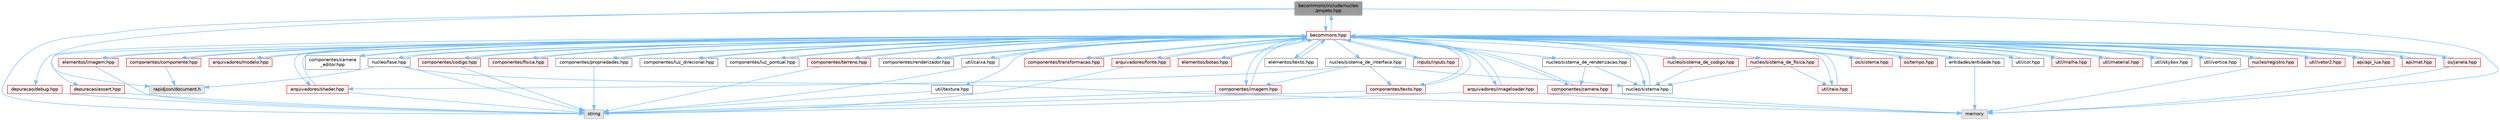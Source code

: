 digraph "becommons/include/nucleo/projeto.hpp"
{
 // LATEX_PDF_SIZE
  bgcolor="transparent";
  edge [fontname=Helvetica,fontsize=10,labelfontname=Helvetica,labelfontsize=10];
  node [fontname=Helvetica,fontsize=10,shape=box,height=0.2,width=0.4];
  Node1 [id="Node000001",label="becommons/include/nucleo\l/projeto.hpp",height=0.2,width=0.4,color="gray40", fillcolor="grey60", style="filled", fontcolor="black",tooltip="Gerencia configurações do projeto."];
  Node1 -> Node2 [id="edge1_Node000001_Node000002",color="steelblue1",style="solid",tooltip=" "];
  Node2 [id="Node000002",label="string",height=0.2,width=0.4,color="grey60", fillcolor="#E0E0E0", style="filled",tooltip=" "];
  Node1 -> Node3 [id="edge2_Node000001_Node000003",color="steelblue1",style="solid",tooltip=" "];
  Node3 [id="Node000003",label="rapidjson/document.h",height=0.2,width=0.4,color="grey60", fillcolor="#E0E0E0", style="filled",tooltip=" "];
  Node1 -> Node4 [id="edge3_Node000001_Node000004",color="steelblue1",style="solid",tooltip=" "];
  Node4 [id="Node000004",label="memory",height=0.2,width=0.4,color="grey60", fillcolor="#E0E0E0", style="filled",tooltip=" "];
  Node1 -> Node5 [id="edge4_Node000001_Node000005",color="steelblue1",style="solid",tooltip=" "];
  Node5 [id="Node000005",label="becommons.hpp",height=0.2,width=0.4,color="red", fillcolor="#FFF0F0", style="filled",URL="$becommons_8hpp.html",tooltip=" "];
  Node5 -> Node6 [id="edge5_Node000005_Node000006",color="steelblue1",style="solid",tooltip=" "];
  Node6 [id="Node000006",label="api/api_lua.hpp",height=0.2,width=0.4,color="red", fillcolor="#FFF0F0", style="filled",URL="$api__lua_8hpp.html",tooltip="Gerencia a configuração do luabridge para api lua."];
  Node6 -> Node5 [id="edge6_Node000006_Node000005",color="steelblue1",style="solid",tooltip=" "];
  Node5 -> Node11 [id="edge7_Node000005_Node000011",color="steelblue1",style="solid",tooltip=" "];
  Node11 [id="Node000011",label="api/mat.hpp",height=0.2,width=0.4,color="red", fillcolor="#FFF0F0", style="filled",URL="$mat_8hpp.html",tooltip="Gerencia funçoes matemáticas."];
  Node11 -> Node5 [id="edge8_Node000011_Node000005",color="steelblue1",style="solid",tooltip=" "];
  Node5 -> Node14 [id="edge9_Node000005_Node000014",color="steelblue1",style="solid",tooltip=" "];
  Node14 [id="Node000014",label="arquivadores/fonte.hpp",height=0.2,width=0.4,color="red", fillcolor="#FFF0F0", style="filled",URL="$fonte_8hpp.html",tooltip="Define estruturas básicas para renderização de textos."];
  Node14 -> Node2 [id="edge10_Node000014_Node000002",color="steelblue1",style="solid",tooltip=" "];
  Node14 -> Node5 [id="edge11_Node000014_Node000005",color="steelblue1",style="solid",tooltip=" "];
  Node5 -> Node18 [id="edge12_Node000005_Node000018",color="steelblue1",style="solid",tooltip=" "];
  Node18 [id="Node000018",label="arquivadores/imageloader.hpp",height=0.2,width=0.4,color="red", fillcolor="#FFF0F0", style="filled",URL="$imageloader_8hpp.html",tooltip="Gerencia as imagems/texturas carregadas na engine."];
  Node18 -> Node2 [id="edge13_Node000018_Node000002",color="steelblue1",style="solid",tooltip=" "];
  Node18 -> Node4 [id="edge14_Node000018_Node000004",color="steelblue1",style="solid",tooltip=" "];
  Node18 -> Node5 [id="edge15_Node000018_Node000005",color="steelblue1",style="solid",tooltip=" "];
  Node5 -> Node23 [id="edge16_Node000005_Node000023",color="steelblue1",style="solid",tooltip=" "];
  Node23 [id="Node000023",label="arquivadores/modelo.hpp",height=0.2,width=0.4,color="red", fillcolor="#FFF0F0", style="filled",URL="$modelo_8hpp.html",tooltip="Carrega um modelo usando a biblioteca assimp com base em um diretório."];
  Node23 -> Node5 [id="edge17_Node000023_Node000005",color="steelblue1",style="solid",tooltip=" "];
  Node5 -> Node25 [id="edge18_Node000005_Node000025",color="steelblue1",style="solid",tooltip=" "];
  Node25 [id="Node000025",label="arquivadores/shader.hpp",height=0.2,width=0.4,color="red", fillcolor="#FFF0F0", style="filled",URL="$shader_8hpp.html",tooltip="Gerencia os shaders GLSL."];
  Node25 -> Node2 [id="edge19_Node000025_Node000002",color="steelblue1",style="solid",tooltip=" "];
  Node25 -> Node5 [id="edge20_Node000025_Node000005",color="steelblue1",style="solid",tooltip=" "];
  Node5 -> Node31 [id="edge21_Node000005_Node000031",color="steelblue1",style="solid",tooltip=" "];
  Node31 [id="Node000031",label="componentes/camera.hpp",height=0.2,width=0.4,color="red", fillcolor="#FFF0F0", style="filled",URL="$camera_8hpp.html",tooltip="Estrutura básica de câmera."];
  Node31 -> Node4 [id="edge22_Node000031_Node000004",color="steelblue1",style="solid",tooltip=" "];
  Node31 -> Node5 [id="edge23_Node000031_Node000005",color="steelblue1",style="solid",tooltip=" "];
  Node5 -> Node34 [id="edge24_Node000005_Node000034",color="steelblue1",style="solid",tooltip=" "];
  Node34 [id="Node000034",label="componentes/camera\l_editor.hpp",height=0.2,width=0.4,color="grey40", fillcolor="white", style="filled",URL="$camera__editor_8hpp.html",tooltip=" "];
  Node34 -> Node5 [id="edge25_Node000034_Node000005",color="steelblue1",style="solid",tooltip=" "];
  Node5 -> Node35 [id="edge26_Node000005_Node000035",color="steelblue1",style="solid",tooltip=" "];
  Node35 [id="Node000035",label="componentes/codigo.hpp",height=0.2,width=0.4,color="red", fillcolor="#FFF0F0", style="filled",URL="$codigo_8hpp.html",tooltip="Componente de código para entidades ECS."];
  Node35 -> Node2 [id="edge27_Node000035_Node000002",color="steelblue1",style="solid",tooltip=" "];
  Node35 -> Node5 [id="edge28_Node000035_Node000005",color="steelblue1",style="solid",tooltip=" "];
  Node5 -> Node37 [id="edge29_Node000005_Node000037",color="steelblue1",style="solid",tooltip=" "];
  Node37 [id="Node000037",label="componentes/componente.hpp",height=0.2,width=0.4,color="red", fillcolor="#FFF0F0", style="filled",URL="$componente_8hpp.html",tooltip="Estrutura base para componetes."];
  Node37 -> Node3 [id="edge30_Node000037_Node000003",color="steelblue1",style="solid",tooltip=" "];
  Node37 -> Node5 [id="edge31_Node000037_Node000005",color="steelblue1",style="solid",tooltip=" "];
  Node5 -> Node41 [id="edge32_Node000005_Node000041",color="steelblue1",style="solid",tooltip=" "];
  Node41 [id="Node000041",label="componentes/fisica.hpp",height=0.2,width=0.4,color="red", fillcolor="#FFF0F0", style="filled",URL="$fisica_8hpp.html",tooltip="Componente de física para entidades ECS."];
  Node41 -> Node5 [id="edge33_Node000041_Node000005",color="steelblue1",style="solid",tooltip=" "];
  Node5 -> Node42 [id="edge34_Node000005_Node000042",color="steelblue1",style="solid",tooltip=" "];
  Node42 [id="Node000042",label="componentes/imagem.hpp",height=0.2,width=0.4,color="red", fillcolor="#FFF0F0", style="filled",URL="$componentes_2imagem_8hpp.html",tooltip=" "];
  Node42 -> Node2 [id="edge35_Node000042_Node000002",color="steelblue1",style="solid",tooltip=" "];
  Node42 -> Node5 [id="edge36_Node000042_Node000005",color="steelblue1",style="solid",tooltip=" "];
  Node5 -> Node43 [id="edge37_Node000005_Node000043",color="steelblue1",style="solid",tooltip=" "];
  Node43 [id="Node000043",label="componentes/luz_direcional.hpp",height=0.2,width=0.4,color="grey40", fillcolor="white", style="filled",URL="$luz__direcional_8hpp.html",tooltip=" "];
  Node43 -> Node5 [id="edge38_Node000043_Node000005",color="steelblue1",style="solid",tooltip=" "];
  Node5 -> Node44 [id="edge39_Node000005_Node000044",color="steelblue1",style="solid",tooltip=" "];
  Node44 [id="Node000044",label="componentes/luz_pontual.hpp",height=0.2,width=0.4,color="grey40", fillcolor="white", style="filled",URL="$luz__pontual_8hpp.html",tooltip=" "];
  Node44 -> Node5 [id="edge40_Node000044_Node000005",color="steelblue1",style="solid",tooltip=" "];
  Node5 -> Node45 [id="edge41_Node000005_Node000045",color="steelblue1",style="solid",tooltip=" "];
  Node45 [id="Node000045",label="componentes/propriedades.hpp",height=0.2,width=0.4,color="grey40", fillcolor="white", style="filled",URL="$propriedades_8hpp.html",tooltip=" "];
  Node45 -> Node2 [id="edge42_Node000045_Node000002",color="steelblue1",style="solid",tooltip=" "];
  Node45 -> Node5 [id="edge43_Node000045_Node000005",color="steelblue1",style="solid",tooltip=" "];
  Node5 -> Node46 [id="edge44_Node000005_Node000046",color="steelblue1",style="solid",tooltip=" "];
  Node46 [id="Node000046",label="componentes/renderizador.hpp",height=0.2,width=0.4,color="grey40", fillcolor="white", style="filled",URL="$renderizador_8hpp.html",tooltip=" "];
  Node46 -> Node5 [id="edge45_Node000046_Node000005",color="steelblue1",style="solid",tooltip=" "];
  Node5 -> Node47 [id="edge46_Node000005_Node000047",color="steelblue1",style="solid",tooltip=" "];
  Node47 [id="Node000047",label="componentes/terreno.hpp",height=0.2,width=0.4,color="red", fillcolor="#FFF0F0", style="filled",URL="$terreno_8hpp.html",tooltip=" "];
  Node47 -> Node2 [id="edge47_Node000047_Node000002",color="steelblue1",style="solid",tooltip=" "];
  Node47 -> Node5 [id="edge48_Node000047_Node000005",color="steelblue1",style="solid",tooltip=" "];
  Node5 -> Node48 [id="edge49_Node000005_Node000048",color="steelblue1",style="solid",tooltip=" "];
  Node48 [id="Node000048",label="componentes/texto.hpp",height=0.2,width=0.4,color="red", fillcolor="#FFF0F0", style="filled",URL="$componentes_2texto_8hpp.html",tooltip=" "];
  Node48 -> Node2 [id="edge50_Node000048_Node000002",color="steelblue1",style="solid",tooltip=" "];
  Node48 -> Node5 [id="edge51_Node000048_Node000005",color="steelblue1",style="solid",tooltip=" "];
  Node5 -> Node49 [id="edge52_Node000005_Node000049",color="steelblue1",style="solid",tooltip=" "];
  Node49 [id="Node000049",label="componentes/transformacao.hpp",height=0.2,width=0.4,color="red", fillcolor="#FFF0F0", style="filled",URL="$transformacao_8hpp.html",tooltip="Calcula a mtriz de modelo para um objeto 3d qualquer."];
  Node49 -> Node5 [id="edge53_Node000049_Node000005",color="steelblue1",style="solid",tooltip=" "];
  Node5 -> Node53 [id="edge54_Node000005_Node000053",color="steelblue1",style="solid",tooltip=" "];
  Node53 [id="Node000053",label="depuracao/debug.hpp",height=0.2,width=0.4,color="red", fillcolor="#FFF0F0", style="filled",URL="$debug_8hpp.html",tooltip=" "];
  Node53 -> Node2 [id="edge55_Node000053_Node000002",color="steelblue1",style="solid",tooltip=" "];
  Node5 -> Node54 [id="edge56_Node000005_Node000054",color="steelblue1",style="solid",tooltip=" "];
  Node54 [id="Node000054",label="depuracao/assert.hpp",height=0.2,width=0.4,color="red", fillcolor="#FFF0F0", style="filled",URL="$assert_8hpp.html",tooltip=" "];
  Node54 -> Node2 [id="edge57_Node000054_Node000002",color="steelblue1",style="solid",tooltip=" "];
  Node5 -> Node57 [id="edge58_Node000005_Node000057",color="steelblue1",style="solid",tooltip=" "];
  Node57 [id="Node000057",label="elementos/botao.hpp",height=0.2,width=0.4,color="red", fillcolor="#FFF0F0", style="filled",URL="$botao_8hpp.html",tooltip=" "];
  Node57 -> Node5 [id="edge59_Node000057_Node000005",color="steelblue1",style="solid",tooltip=" "];
  Node5 -> Node59 [id="edge60_Node000005_Node000059",color="steelblue1",style="solid",tooltip=" "];
  Node59 [id="Node000059",label="elementos/imagem.hpp",height=0.2,width=0.4,color="red", fillcolor="#FFF0F0", style="filled",URL="$elementos_2imagem_8hpp.html",tooltip="Gerencia a configuração do luabridge para api lua."];
  Node59 -> Node2 [id="edge61_Node000059_Node000002",color="steelblue1",style="solid",tooltip=" "];
  Node59 -> Node5 [id="edge62_Node000059_Node000005",color="steelblue1",style="solid",tooltip=" "];
  Node5 -> Node60 [id="edge63_Node000005_Node000060",color="steelblue1",style="solid",tooltip=" "];
  Node60 [id="Node000060",label="elementos/texto.hpp",height=0.2,width=0.4,color="grey40", fillcolor="white", style="filled",URL="$elementos_2texto_8hpp.html",tooltip=" "];
  Node60 -> Node5 [id="edge64_Node000060_Node000005",color="steelblue1",style="solid",tooltip=" "];
  Node5 -> Node61 [id="edge65_Node000005_Node000061",color="steelblue1",style="solid",tooltip=" "];
  Node61 [id="Node000061",label="entidades/entidade.hpp",height=0.2,width=0.4,color="grey40", fillcolor="white", style="filled",URL="$entidade_8hpp.html",tooltip="Inclusoes e defini��es relacionadas � entidade."];
  Node61 -> Node4 [id="edge66_Node000061_Node000004",color="steelblue1",style="solid",tooltip=" "];
  Node61 -> Node5 [id="edge67_Node000061_Node000005",color="steelblue1",style="solid",tooltip=" "];
  Node5 -> Node62 [id="edge68_Node000005_Node000062",color="steelblue1",style="solid",tooltip=" "];
  Node62 [id="Node000062",label="inputs/inputs.hpp",height=0.2,width=0.4,color="red", fillcolor="#FFF0F0", style="filled",URL="$inputs_8hpp.html",tooltip=" "];
  Node62 -> Node5 [id="edge69_Node000062_Node000005",color="steelblue1",style="solid",tooltip=" "];
  Node5 -> Node63 [id="edge70_Node000005_Node000063",color="steelblue1",style="solid",tooltip=" "];
  Node63 [id="Node000063",label="nucleo/fase.hpp",height=0.2,width=0.4,color="grey40", fillcolor="white", style="filled",URL="$fase_8hpp.html",tooltip="Gerencia sistemas numa fase."];
  Node63 -> Node2 [id="edge71_Node000063_Node000002",color="steelblue1",style="solid",tooltip=" "];
  Node63 -> Node4 [id="edge72_Node000063_Node000004",color="steelblue1",style="solid",tooltip=" "];
  Node63 -> Node3 [id="edge73_Node000063_Node000003",color="steelblue1",style="solid",tooltip=" "];
  Node63 -> Node5 [id="edge74_Node000063_Node000005",color="steelblue1",style="solid",tooltip=" "];
  Node5 -> Node1 [id="edge75_Node000005_Node000001",color="steelblue1",style="solid",tooltip=" "];
  Node5 -> Node64 [id="edge76_Node000005_Node000064",color="steelblue1",style="solid",tooltip=" "];
  Node64 [id="Node000064",label="nucleo/registro.hpp",height=0.2,width=0.4,color="red", fillcolor="#FFF0F0", style="filled",URL="$registro_8hpp.html",tooltip="Inclusoes e definições relacionadas à registro."];
  Node64 -> Node4 [id="edge77_Node000064_Node000004",color="steelblue1",style="solid",tooltip=" "];
  Node64 -> Node5 [id="edge78_Node000064_Node000005",color="steelblue1",style="solid",tooltip=" "];
  Node5 -> Node66 [id="edge79_Node000005_Node000066",color="steelblue1",style="solid",tooltip=" "];
  Node66 [id="Node000066",label="nucleo/sistema.hpp",height=0.2,width=0.4,color="grey40", fillcolor="white", style="filled",URL="$nucleo_2sistema_8hpp.html",tooltip=" "];
  Node66 -> Node5 [id="edge80_Node000066_Node000005",color="steelblue1",style="solid",tooltip=" "];
  Node5 -> Node67 [id="edge81_Node000005_Node000067",color="steelblue1",style="solid",tooltip=" "];
  Node67 [id="Node000067",label="nucleo/sistema_de_codigo.hpp",height=0.2,width=0.4,color="red", fillcolor="#FFF0F0", style="filled",URL="$sistema__de__codigo_8hpp.html",tooltip=" "];
  Node67 -> Node66 [id="edge82_Node000067_Node000066",color="steelblue1",style="solid",tooltip=" "];
  Node5 -> Node70 [id="edge83_Node000005_Node000070",color="steelblue1",style="solid",tooltip=" "];
  Node70 [id="Node000070",label="nucleo/sistema_de_fisica.hpp",height=0.2,width=0.4,color="red", fillcolor="#FFF0F0", style="filled",URL="$sistema__de__fisica_8hpp.html",tooltip="Gerencia a fisica de jogo com o bullet3."];
  Node70 -> Node66 [id="edge84_Node000070_Node000066",color="steelblue1",style="solid",tooltip=" "];
  Node70 -> Node71 [id="edge85_Node000070_Node000071",color="steelblue1",style="solid",tooltip=" "];
  Node71 [id="Node000071",label="util/raio.hpp",height=0.2,width=0.4,color="red", fillcolor="#FFF0F0", style="filled",URL="$raio_8hpp.html",tooltip=" "];
  Node71 -> Node5 [id="edge86_Node000071_Node000005",color="steelblue1",style="solid",tooltip=" "];
  Node5 -> Node72 [id="edge87_Node000005_Node000072",color="steelblue1",style="solid",tooltip=" "];
  Node72 [id="Node000072",label="nucleo/sistema_de_interface.hpp",height=0.2,width=0.4,color="grey40", fillcolor="white", style="filled",URL="$sistema__de__interface_8hpp.html",tooltip=" "];
  Node72 -> Node66 [id="edge88_Node000072_Node000066",color="steelblue1",style="solid",tooltip=" "];
  Node72 -> Node25 [id="edge89_Node000072_Node000025",color="steelblue1",style="solid",tooltip=" "];
  Node72 -> Node48 [id="edge90_Node000072_Node000048",color="steelblue1",style="solid",tooltip=" "];
  Node72 -> Node42 [id="edge91_Node000072_Node000042",color="steelblue1",style="solid",tooltip=" "];
  Node5 -> Node73 [id="edge92_Node000005_Node000073",color="steelblue1",style="solid",tooltip=" "];
  Node73 [id="Node000073",label="nucleo/sistema_de_renderizacao.hpp",height=0.2,width=0.4,color="grey40", fillcolor="white", style="filled",URL="$sistema__de__renderizacao_8hpp.html",tooltip="Gerencia a renderizacao."];
  Node73 -> Node66 [id="edge93_Node000073_Node000066",color="steelblue1",style="solid",tooltip=" "];
  Node73 -> Node31 [id="edge94_Node000073_Node000031",color="steelblue1",style="solid",tooltip=" "];
  Node5 -> Node74 [id="edge95_Node000005_Node000074",color="steelblue1",style="solid",tooltip=" "];
  Node74 [id="Node000074",label="os/janela.hpp",height=0.2,width=0.4,color="red", fillcolor="#FFF0F0", style="filled",URL="$janela_8hpp.html",tooltip="Inicia e gerencia janela glfw."];
  Node74 -> Node4 [id="edge96_Node000074_Node000004",color="steelblue1",style="solid",tooltip=" "];
  Node74 -> Node5 [id="edge97_Node000074_Node000005",color="steelblue1",style="solid",tooltip=" "];
  Node5 -> Node75 [id="edge98_Node000005_Node000075",color="steelblue1",style="solid",tooltip=" "];
  Node75 [id="Node000075",label="os/sistema.hpp",height=0.2,width=0.4,color="red", fillcolor="#FFF0F0", style="filled",URL="$os_2sistema_8hpp.html",tooltip="funçoes do sistema"];
  Node75 -> Node5 [id="edge99_Node000075_Node000005",color="steelblue1",style="solid",tooltip=" "];
  Node5 -> Node78 [id="edge100_Node000005_Node000078",color="steelblue1",style="solid",tooltip=" "];
  Node78 [id="Node000078",label="os/tempo.hpp",height=0.2,width=0.4,color="red", fillcolor="#FFF0F0", style="filled",URL="$tempo_8hpp.html",tooltip="Inicia e gerencia o tempo."];
  Node78 -> Node5 [id="edge101_Node000078_Node000005",color="steelblue1",style="solid",tooltip=" "];
  Node5 -> Node80 [id="edge102_Node000005_Node000080",color="steelblue1",style="solid",tooltip=" "];
  Node80 [id="Node000080",label="util/caixa.hpp",height=0.2,width=0.4,color="grey40", fillcolor="white", style="filled",URL="$caixa_8hpp.html",tooltip=" "];
  Node80 -> Node2 [id="edge103_Node000080_Node000002",color="steelblue1",style="solid",tooltip=" "];
  Node80 -> Node5 [id="edge104_Node000080_Node000005",color="steelblue1",style="solid",tooltip=" "];
  Node5 -> Node81 [id="edge105_Node000005_Node000081",color="steelblue1",style="solid",tooltip=" "];
  Node81 [id="Node000081",label="util/cor.hpp",height=0.2,width=0.4,color="grey40", fillcolor="white", style="filled",URL="$cor_8hpp.html",tooltip=" "];
  Node81 -> Node5 [id="edge106_Node000081_Node000005",color="steelblue1",style="solid",tooltip=" "];
  Node5 -> Node82 [id="edge107_Node000005_Node000082",color="steelblue1",style="solid",tooltip=" "];
  Node82 [id="Node000082",label="util/malha.hpp",height=0.2,width=0.4,color="red", fillcolor="#FFF0F0", style="filled",URL="$malha_8hpp.html",tooltip=" "];
  Node82 -> Node5 [id="edge108_Node000082_Node000005",color="steelblue1",style="solid",tooltip=" "];
  Node5 -> Node83 [id="edge109_Node000005_Node000083",color="steelblue1",style="solid",tooltip=" "];
  Node83 [id="Node000083",label="util/material.hpp",height=0.2,width=0.4,color="red", fillcolor="#FFF0F0", style="filled",URL="$material_8hpp.html",tooltip=" "];
  Node83 -> Node5 [id="edge110_Node000083_Node000005",color="steelblue1",style="solid",tooltip=" "];
  Node5 -> Node71 [id="edge111_Node000005_Node000071",color="steelblue1",style="solid",tooltip=" "];
  Node5 -> Node84 [id="edge112_Node000005_Node000084",color="steelblue1",style="solid",tooltip=" "];
  Node84 [id="Node000084",label="util/skybox.hpp",height=0.2,width=0.4,color="grey40", fillcolor="white", style="filled",URL="$skybox_8hpp.html",tooltip=" "];
  Node84 -> Node5 [id="edge113_Node000084_Node000005",color="steelblue1",style="solid",tooltip=" "];
  Node5 -> Node85 [id="edge114_Node000005_Node000085",color="steelblue1",style="solid",tooltip=" "];
  Node85 [id="Node000085",label="util/vertice.hpp",height=0.2,width=0.4,color="grey40", fillcolor="white", style="filled",URL="$vertice_8hpp.html",tooltip=" "];
  Node85 -> Node5 [id="edge115_Node000085_Node000005",color="steelblue1",style="solid",tooltip=" "];
  Node5 -> Node86 [id="edge116_Node000005_Node000086",color="steelblue1",style="solid",tooltip=" "];
  Node86 [id="Node000086",label="util/textura.hpp",height=0.2,width=0.4,color="grey40", fillcolor="white", style="filled",URL="$textura_8hpp.html",tooltip=" "];
  Node86 -> Node2 [id="edge117_Node000086_Node000002",color="steelblue1",style="solid",tooltip=" "];
  Node5 -> Node87 [id="edge118_Node000005_Node000087",color="steelblue1",style="solid",tooltip=" "];
  Node87 [id="Node000087",label="util/vetor2.hpp",height=0.2,width=0.4,color="red", fillcolor="#FFF0F0", style="filled",URL="$vetor2_8hpp.html",tooltip=" "];
  Node87 -> Node5 [id="edge119_Node000087_Node000005",color="steelblue1",style="solid",tooltip=" "];
}
